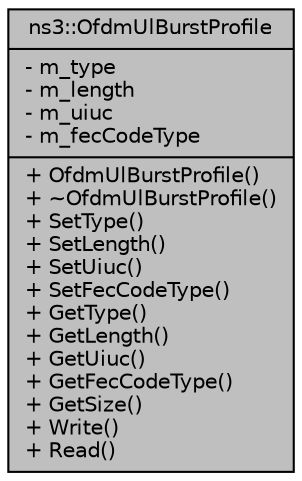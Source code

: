 digraph "ns3::OfdmUlBurstProfile"
{
  edge [fontname="Helvetica",fontsize="10",labelfontname="Helvetica",labelfontsize="10"];
  node [fontname="Helvetica",fontsize="10",shape=record];
  Node1 [label="{ns3::OfdmUlBurstProfile\n|- m_type\l- m_length\l- m_uiuc\l- m_fecCodeType\l|+ OfdmUlBurstProfile()\l+ ~OfdmUlBurstProfile()\l+ SetType()\l+ SetLength()\l+ SetUiuc()\l+ SetFecCodeType()\l+ GetType()\l+ GetLength()\l+ GetUiuc()\l+ GetFecCodeType()\l+ GetSize()\l+ Write()\l+ Read()\l}",height=0.2,width=0.4,color="black", fillcolor="grey75", style="filled", fontcolor="black"];
}
